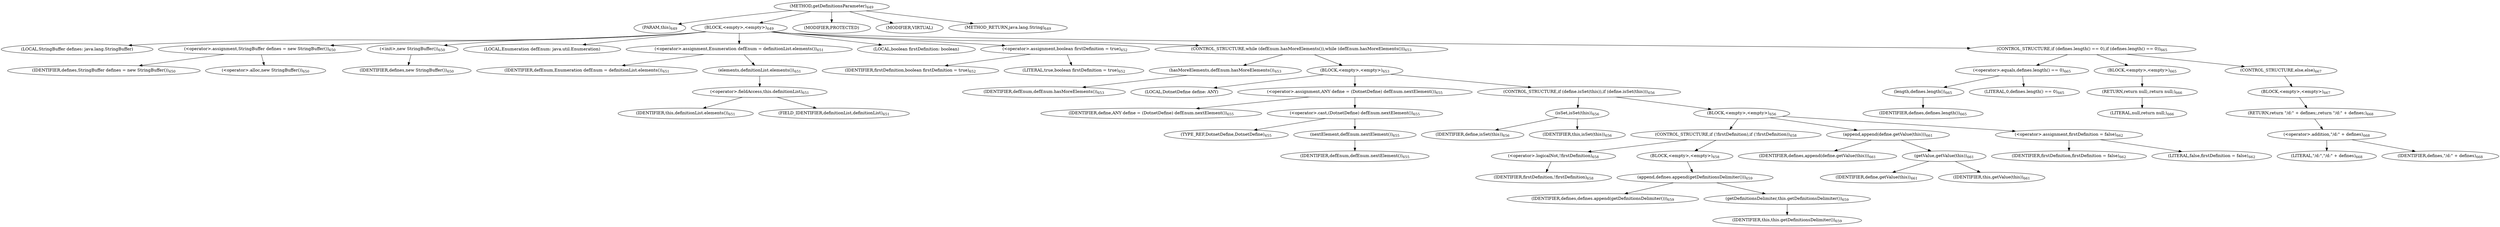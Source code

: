 digraph "getDefinitionsParameter" {  
"930" [label = <(METHOD,getDefinitionsParameter)<SUB>649</SUB>> ]
"34" [label = <(PARAM,this)<SUB>649</SUB>> ]
"931" [label = <(BLOCK,&lt;empty&gt;,&lt;empty&gt;)<SUB>649</SUB>> ]
"32" [label = <(LOCAL,StringBuffer defines: java.lang.StringBuffer)> ]
"932" [label = <(&lt;operator&gt;.assignment,StringBuffer defines = new StringBuffer())<SUB>650</SUB>> ]
"933" [label = <(IDENTIFIER,defines,StringBuffer defines = new StringBuffer())<SUB>650</SUB>> ]
"934" [label = <(&lt;operator&gt;.alloc,new StringBuffer())<SUB>650</SUB>> ]
"935" [label = <(&lt;init&gt;,new StringBuffer())<SUB>650</SUB>> ]
"31" [label = <(IDENTIFIER,defines,new StringBuffer())<SUB>650</SUB>> ]
"936" [label = <(LOCAL,Enumeration defEnum: java.util.Enumeration)> ]
"937" [label = <(&lt;operator&gt;.assignment,Enumeration defEnum = definitionList.elements())<SUB>651</SUB>> ]
"938" [label = <(IDENTIFIER,defEnum,Enumeration defEnum = definitionList.elements())<SUB>651</SUB>> ]
"939" [label = <(elements,definitionList.elements())<SUB>651</SUB>> ]
"940" [label = <(&lt;operator&gt;.fieldAccess,this.definitionList)<SUB>651</SUB>> ]
"941" [label = <(IDENTIFIER,this,definitionList.elements())<SUB>651</SUB>> ]
"942" [label = <(FIELD_IDENTIFIER,definitionList,definitionList)<SUB>651</SUB>> ]
"943" [label = <(LOCAL,boolean firstDefinition: boolean)> ]
"944" [label = <(&lt;operator&gt;.assignment,boolean firstDefinition = true)<SUB>652</SUB>> ]
"945" [label = <(IDENTIFIER,firstDefinition,boolean firstDefinition = true)<SUB>652</SUB>> ]
"946" [label = <(LITERAL,true,boolean firstDefinition = true)<SUB>652</SUB>> ]
"947" [label = <(CONTROL_STRUCTURE,while (defEnum.hasMoreElements()),while (defEnum.hasMoreElements()))<SUB>653</SUB>> ]
"948" [label = <(hasMoreElements,defEnum.hasMoreElements())<SUB>653</SUB>> ]
"949" [label = <(IDENTIFIER,defEnum,defEnum.hasMoreElements())<SUB>653</SUB>> ]
"950" [label = <(BLOCK,&lt;empty&gt;,&lt;empty&gt;)<SUB>653</SUB>> ]
"951" [label = <(LOCAL,DotnetDefine define: ANY)> ]
"952" [label = <(&lt;operator&gt;.assignment,ANY define = (DotnetDefine) defEnum.nextElement())<SUB>655</SUB>> ]
"953" [label = <(IDENTIFIER,define,ANY define = (DotnetDefine) defEnum.nextElement())<SUB>655</SUB>> ]
"954" [label = <(&lt;operator&gt;.cast,(DotnetDefine) defEnum.nextElement())<SUB>655</SUB>> ]
"955" [label = <(TYPE_REF,DotnetDefine,DotnetDefine)<SUB>655</SUB>> ]
"956" [label = <(nextElement,defEnum.nextElement())<SUB>655</SUB>> ]
"957" [label = <(IDENTIFIER,defEnum,defEnum.nextElement())<SUB>655</SUB>> ]
"958" [label = <(CONTROL_STRUCTURE,if (define.isSet(this)),if (define.isSet(this)))<SUB>656</SUB>> ]
"959" [label = <(isSet,isSet(this))<SUB>656</SUB>> ]
"960" [label = <(IDENTIFIER,define,isSet(this))<SUB>656</SUB>> ]
"33" [label = <(IDENTIFIER,this,isSet(this))<SUB>656</SUB>> ]
"961" [label = <(BLOCK,&lt;empty&gt;,&lt;empty&gt;)<SUB>656</SUB>> ]
"962" [label = <(CONTROL_STRUCTURE,if (!firstDefinition),if (!firstDefinition))<SUB>658</SUB>> ]
"963" [label = <(&lt;operator&gt;.logicalNot,!firstDefinition)<SUB>658</SUB>> ]
"964" [label = <(IDENTIFIER,firstDefinition,!firstDefinition)<SUB>658</SUB>> ]
"965" [label = <(BLOCK,&lt;empty&gt;,&lt;empty&gt;)<SUB>658</SUB>> ]
"966" [label = <(append,defines.append(getDefinitionsDelimiter()))<SUB>659</SUB>> ]
"967" [label = <(IDENTIFIER,defines,defines.append(getDefinitionsDelimiter()))<SUB>659</SUB>> ]
"968" [label = <(getDefinitionsDelimiter,this.getDefinitionsDelimiter())<SUB>659</SUB>> ]
"35" [label = <(IDENTIFIER,this,this.getDefinitionsDelimiter())<SUB>659</SUB>> ]
"969" [label = <(append,append(define.getValue(this)))<SUB>661</SUB>> ]
"970" [label = <(IDENTIFIER,defines,append(define.getValue(this)))<SUB>661</SUB>> ]
"971" [label = <(getValue,getValue(this))<SUB>661</SUB>> ]
"972" [label = <(IDENTIFIER,define,getValue(this))<SUB>661</SUB>> ]
"36" [label = <(IDENTIFIER,this,getValue(this))<SUB>661</SUB>> ]
"973" [label = <(&lt;operator&gt;.assignment,firstDefinition = false)<SUB>662</SUB>> ]
"974" [label = <(IDENTIFIER,firstDefinition,firstDefinition = false)<SUB>662</SUB>> ]
"975" [label = <(LITERAL,false,firstDefinition = false)<SUB>662</SUB>> ]
"976" [label = <(CONTROL_STRUCTURE,if (defines.length() == 0),if (defines.length() == 0))<SUB>665</SUB>> ]
"977" [label = <(&lt;operator&gt;.equals,defines.length() == 0)<SUB>665</SUB>> ]
"978" [label = <(length,defines.length())<SUB>665</SUB>> ]
"979" [label = <(IDENTIFIER,defines,defines.length())<SUB>665</SUB>> ]
"980" [label = <(LITERAL,0,defines.length() == 0)<SUB>665</SUB>> ]
"981" [label = <(BLOCK,&lt;empty&gt;,&lt;empty&gt;)<SUB>665</SUB>> ]
"982" [label = <(RETURN,return null;,return null;)<SUB>666</SUB>> ]
"983" [label = <(LITERAL,null,return null;)<SUB>666</SUB>> ]
"984" [label = <(CONTROL_STRUCTURE,else,else)<SUB>667</SUB>> ]
"985" [label = <(BLOCK,&lt;empty&gt;,&lt;empty&gt;)<SUB>667</SUB>> ]
"986" [label = <(RETURN,return &quot;/d:&quot; + defines;,return &quot;/d:&quot; + defines;)<SUB>668</SUB>> ]
"987" [label = <(&lt;operator&gt;.addition,&quot;/d:&quot; + defines)<SUB>668</SUB>> ]
"988" [label = <(LITERAL,&quot;/d:&quot;,&quot;/d:&quot; + defines)<SUB>668</SUB>> ]
"989" [label = <(IDENTIFIER,defines,&quot;/d:&quot; + defines)<SUB>668</SUB>> ]
"990" [label = <(MODIFIER,PROTECTED)> ]
"991" [label = <(MODIFIER,VIRTUAL)> ]
"992" [label = <(METHOD_RETURN,java.lang.String)<SUB>649</SUB>> ]
  "930" -> "34" 
  "930" -> "931" 
  "930" -> "990" 
  "930" -> "991" 
  "930" -> "992" 
  "931" -> "32" 
  "931" -> "932" 
  "931" -> "935" 
  "931" -> "936" 
  "931" -> "937" 
  "931" -> "943" 
  "931" -> "944" 
  "931" -> "947" 
  "931" -> "976" 
  "932" -> "933" 
  "932" -> "934" 
  "935" -> "31" 
  "937" -> "938" 
  "937" -> "939" 
  "939" -> "940" 
  "940" -> "941" 
  "940" -> "942" 
  "944" -> "945" 
  "944" -> "946" 
  "947" -> "948" 
  "947" -> "950" 
  "948" -> "949" 
  "950" -> "951" 
  "950" -> "952" 
  "950" -> "958" 
  "952" -> "953" 
  "952" -> "954" 
  "954" -> "955" 
  "954" -> "956" 
  "956" -> "957" 
  "958" -> "959" 
  "958" -> "961" 
  "959" -> "960" 
  "959" -> "33" 
  "961" -> "962" 
  "961" -> "969" 
  "961" -> "973" 
  "962" -> "963" 
  "962" -> "965" 
  "963" -> "964" 
  "965" -> "966" 
  "966" -> "967" 
  "966" -> "968" 
  "968" -> "35" 
  "969" -> "970" 
  "969" -> "971" 
  "971" -> "972" 
  "971" -> "36" 
  "973" -> "974" 
  "973" -> "975" 
  "976" -> "977" 
  "976" -> "981" 
  "976" -> "984" 
  "977" -> "978" 
  "977" -> "980" 
  "978" -> "979" 
  "981" -> "982" 
  "982" -> "983" 
  "984" -> "985" 
  "985" -> "986" 
  "986" -> "987" 
  "987" -> "988" 
  "987" -> "989" 
}
